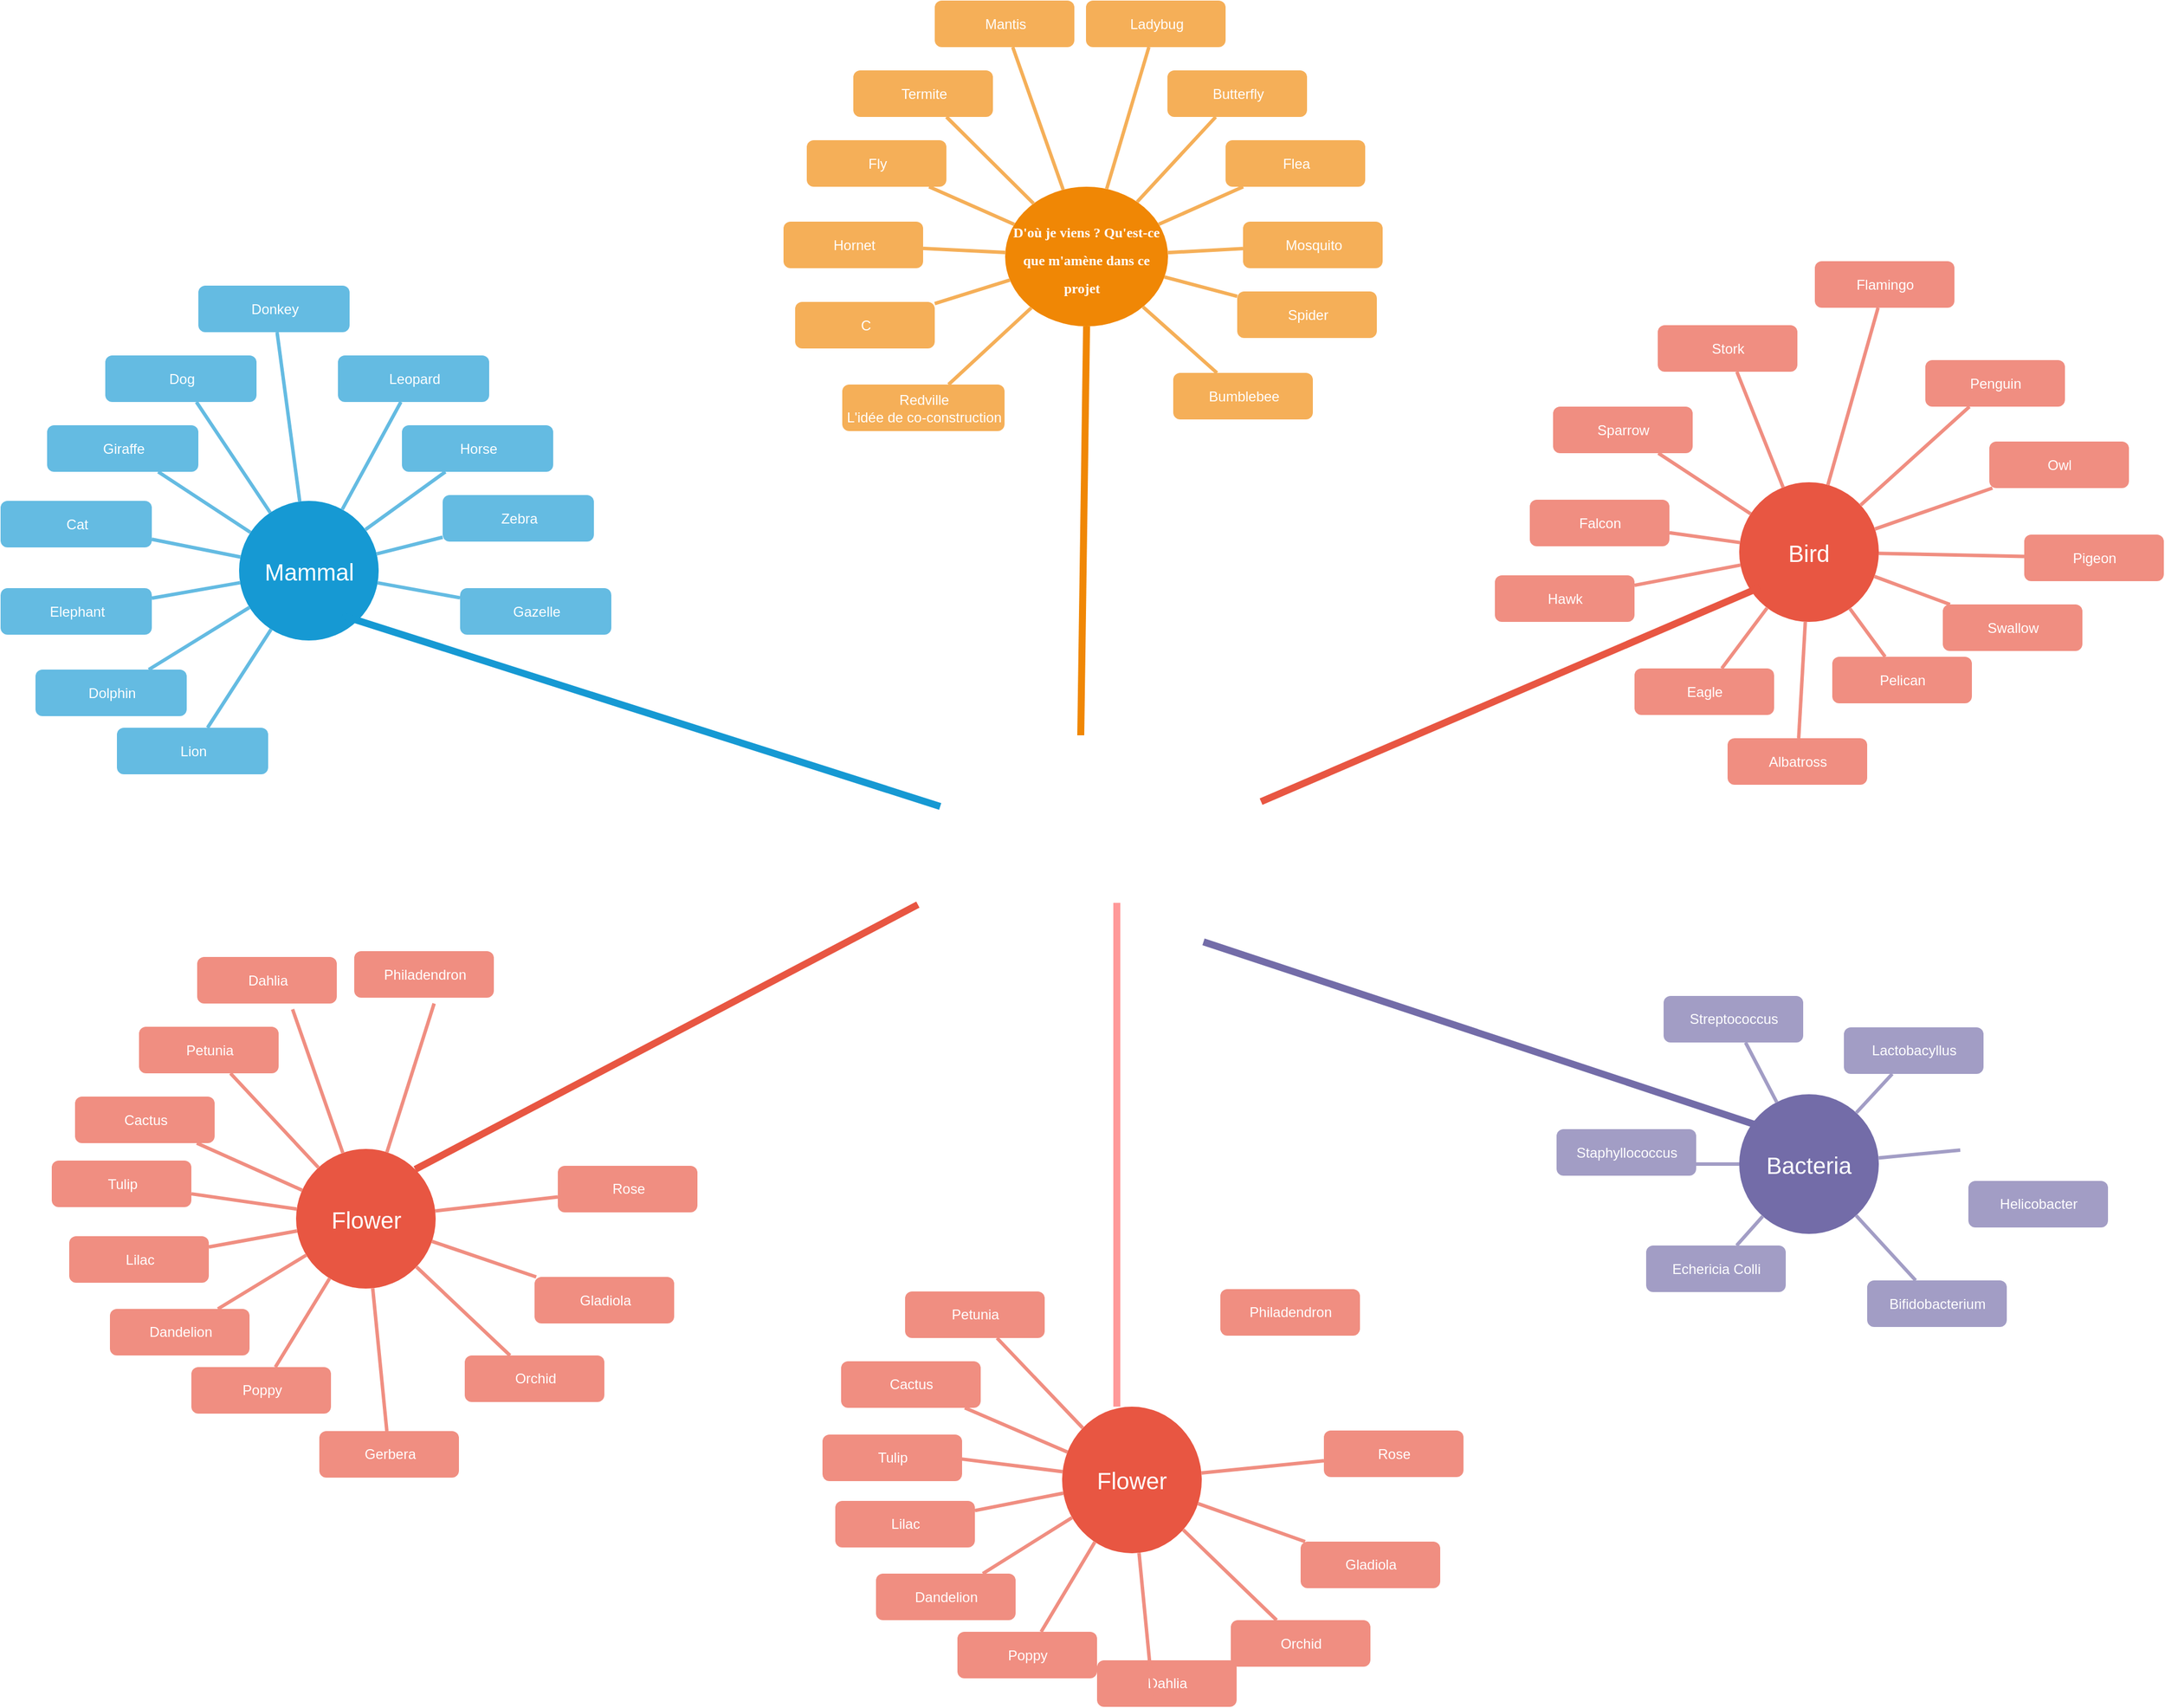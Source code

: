 <mxfile version="18.0.3" type="github">
  <diagram id="6a731a19-8d31-9384-78a2-239565b7b9f0" name="Page-1">
    <mxGraphModel dx="2893" dy="1500" grid="1" gridSize="10" guides="1" tooltips="1" connect="1" arrows="1" fold="1" page="1" pageScale="1" pageWidth="1169" pageHeight="827" background="none" math="0" shadow="0">
      <root>
        <mxCell id="0" />
        <mxCell id="1" parent="0" />
        <mxCell id="1350" value="Mammal" style="ellipse;whiteSpace=wrap;html=1;shadow=0;fontFamily=Helvetica;fontSize=20;fontColor=#FFFFFF;align=center;strokeWidth=3;fillColor=#1699D3;strokeColor=none;" parent="1" vertex="1">
          <mxGeometry x="411.5" y="511.5" width="120" height="120" as="geometry" />
        </mxCell>
        <mxCell id="1351" value="&lt;font style=&quot;vertical-align: inherit;&quot;&gt;&lt;font style=&quot;vertical-align: inherit;&quot;&gt;&lt;b&gt;&lt;font style=&quot;font-size: 12px;&quot;&gt;&lt;font style=&quot;vertical-align: inherit;&quot;&gt;&lt;font style=&quot;vertical-align: inherit;&quot;&gt;&lt;font style=&quot;vertical-align: inherit;&quot;&gt;&lt;font style=&quot;vertical-align: inherit;&quot;&gt;D&#39;où je viens ? &lt;/font&gt;&lt;font style=&quot;vertical-align: inherit;&quot;&gt;Qu&#39;est-ce que m&#39;amène dans ce projet&amp;nbsp;&lt;/font&gt;&lt;/font&gt;&lt;/font&gt;&lt;/font&gt;&lt;/font&gt;&lt;span style=&quot;font-size: 19px;&quot;&gt;&amp;nbsp;&lt;/span&gt;&lt;/b&gt;&lt;/font&gt;&lt;/font&gt;" style="ellipse;whiteSpace=wrap;html=1;shadow=0;fontFamily=Times New Roman;fontSize=20;fontColor=#FFFFFF;align=center;strokeWidth=3;fillColor=#F08705;strokeColor=none;gradientColor=none;" parent="1" vertex="1">
          <mxGeometry x="1070" y="241.5" width="140" height="120" as="geometry" />
        </mxCell>
        <mxCell id="1352" value="Bird" style="ellipse;whiteSpace=wrap;html=1;shadow=0;fontFamily=Helvetica;fontSize=20;fontColor=#FFFFFF;align=center;strokeWidth=3;fillColor=#E85642;strokeColor=none;" parent="1" vertex="1">
          <mxGeometry x="1701" y="495.5" width="120" height="120" as="geometry" />
        </mxCell>
        <mxCell id="1354" value="Bacteria" style="ellipse;whiteSpace=wrap;html=1;shadow=0;fontFamily=Helvetica;fontSize=20;fontColor=#FFFFFF;align=center;strokeWidth=3;fillColor=#736ca8;strokeColor=none;" parent="1" vertex="1">
          <mxGeometry x="1701" y="1021.5" width="120" height="120" as="geometry" />
        </mxCell>
        <mxCell id="1356" value="Flower" style="ellipse;whiteSpace=wrap;html=1;shadow=0;fontFamily=Helvetica;fontSize=20;fontColor=#FFFFFF;align=center;strokeWidth=3;fillColor=#E85642;strokeColor=none;" parent="1" vertex="1">
          <mxGeometry x="460.5" y="1068.5" width="120" height="120" as="geometry" />
        </mxCell>
        <mxCell id="1357" value="&lt;font style=&quot;vertical-align: inherit;&quot;&gt;&lt;font style=&quot;vertical-align: inherit;&quot;&gt;&lt;font style=&quot;vertical-align: inherit;&quot;&gt;&lt;font style=&quot;vertical-align: inherit;&quot;&gt;Redville&lt;br&gt;L&#39;idée de co-construction&lt;br&gt;&lt;/font&gt;&lt;/font&gt;&lt;/font&gt;&lt;/font&gt;" style="rounded=1;fillColor=#f5af58;strokeColor=none;strokeWidth=3;shadow=0;html=1;fontColor=#FFFFFF;" parent="1" vertex="1">
          <mxGeometry x="930" y="411.5" width="139.5" height="40" as="geometry" />
        </mxCell>
        <mxCell id="1358" value="Dolphin" style="rounded=1;fillColor=#64BBE2;strokeColor=none;strokeWidth=3;shadow=0;html=1;fontColor=#FFFFFF;" parent="1" vertex="1">
          <mxGeometry x="236.5" y="656.5" width="130" height="40" as="geometry" />
        </mxCell>
        <mxCell id="1359" style="endArrow=none;strokeWidth=6;strokeColor=#1699D3;html=1;exitX=0.021;exitY=0.38;exitDx=0;exitDy=0;exitPerimeter=0;" parent="1" edge="1">
          <mxGeometry relative="1" as="geometry">
            <mxPoint x="1014.17" y="774.1" as="sourcePoint" />
            <mxPoint x="500" y="610" as="targetPoint" />
          </mxGeometry>
        </mxCell>
        <mxCell id="1360" style="endArrow=none;strokeWidth=6;strokeColor=#f08705;html=1;entryX=0.5;entryY=1;entryDx=0;entryDy=0;" parent="1" target="1351" edge="1">
          <mxGeometry relative="1" as="geometry">
            <mxPoint x="1135" y="713" as="sourcePoint" />
            <mxPoint x="1134.5" y="404.5" as="targetPoint" />
          </mxGeometry>
        </mxCell>
        <mxCell id="1361" style="endArrow=none;strokeWidth=6;strokeColor=#E85642;html=1;entryX=0;entryY=1;entryDx=0;entryDy=0;" parent="1" edge="1">
          <mxGeometry relative="1" as="geometry">
            <mxPoint x="1290" y="770" as="sourcePoint" />
            <mxPoint x="1718.574" y="585.926" as="targetPoint" />
          </mxGeometry>
        </mxCell>
        <mxCell id="1364" style="endArrow=none;strokeWidth=6;strokeColor=#736ca8;html=1;" parent="1" edge="1">
          <mxGeometry relative="1" as="geometry">
            <mxPoint x="1240.504" y="890.495" as="sourcePoint" />
            <mxPoint x="1716" y="1048" as="targetPoint" />
          </mxGeometry>
        </mxCell>
        <mxCell id="1366" value="" style="edgeStyle=none;endArrow=none;strokeWidth=6;strokeColor=#E85642;html=1;entryX=1;entryY=0;entryDx=0;entryDy=0;" parent="1" target="1356" edge="1">
          <mxGeometry x="283" y="197.5" width="100" height="100" as="geometry">
            <mxPoint x="995.0" y="858.527" as="sourcePoint" />
            <mxPoint x="635" y="1045" as="targetPoint" />
            <Array as="points" />
          </mxGeometry>
        </mxCell>
        <mxCell id="1367" value="Lion" style="rounded=1;fillColor=#64BBE2;strokeColor=none;strokeWidth=3;shadow=0;html=1;fontColor=#FFFFFF;" parent="1" vertex="1">
          <mxGeometry x="306.5" y="706.5" width="130" height="40" as="geometry" />
        </mxCell>
        <mxCell id="1368" value="Elephant" style="rounded=1;fillColor=#64BBE2;strokeColor=none;strokeWidth=3;shadow=0;html=1;fontColor=#FFFFFF;" parent="1" vertex="1">
          <mxGeometry x="206.5" y="586.5" width="130" height="40" as="geometry" />
        </mxCell>
        <mxCell id="1369" value="Cat" style="rounded=1;fillColor=#64BBE2;strokeColor=none;strokeWidth=3;shadow=0;html=1;fontColor=#FFFFFF;" parent="1" vertex="1">
          <mxGeometry x="206.5" y="511.5" width="130" height="40" as="geometry" />
        </mxCell>
        <mxCell id="1370" value="Giraffe" style="rounded=1;fillColor=#64BBE2;strokeColor=none;strokeWidth=3;shadow=0;html=1;fontColor=#FFFFFF;" parent="1" vertex="1">
          <mxGeometry x="246.5" y="446.5" width="130" height="40" as="geometry" />
        </mxCell>
        <mxCell id="1371" value="Dog" style="rounded=1;fillColor=#64BBE2;strokeColor=none;strokeWidth=3;shadow=0;html=1;fontColor=#FFFFFF;" parent="1" vertex="1">
          <mxGeometry x="296.5" y="386.5" width="130" height="40" as="geometry" />
        </mxCell>
        <mxCell id="1372" value="Donkey" style="rounded=1;fillColor=#64BBE2;strokeColor=none;strokeWidth=3;shadow=0;html=1;fontColor=#FFFFFF;" parent="1" vertex="1">
          <mxGeometry x="376.5" y="326.5" width="130" height="40" as="geometry" />
        </mxCell>
        <mxCell id="1373" value="Leopard" style="rounded=1;fillColor=#64BBE2;strokeColor=none;strokeWidth=3;shadow=0;html=1;fontColor=#FFFFFF;" parent="1" vertex="1">
          <mxGeometry x="496.5" y="386.5" width="130" height="40" as="geometry" />
        </mxCell>
        <mxCell id="1374" value="Horse" style="rounded=1;fillColor=#64BBE2;strokeColor=none;strokeWidth=3;shadow=0;html=1;fontColor=#FFFFFF;" parent="1" vertex="1">
          <mxGeometry x="551.5" y="446.5" width="130" height="40" as="geometry" />
        </mxCell>
        <mxCell id="1375" value="Zebra" style="rounded=1;fillColor=#64BBE2;strokeColor=none;strokeWidth=3;shadow=0;html=1;fontColor=#FFFFFF;" parent="1" vertex="1">
          <mxGeometry x="586.5" y="506.5" width="130" height="40" as="geometry" />
        </mxCell>
        <mxCell id="1376" value="Gazelle" style="rounded=1;fillColor=#64BBE2;strokeColor=none;strokeWidth=3;shadow=0;html=1;fontColor=#FFFFFF;" parent="1" vertex="1">
          <mxGeometry x="601.5" y="586.5" width="130" height="40" as="geometry" />
        </mxCell>
        <mxCell id="1377" value="" style="edgeStyle=none;endArrow=none;strokeWidth=3;strokeColor=#64BBE2;html=1;" parent="1" source="1350" target="1376" edge="1">
          <mxGeometry x="-333.5" y="296.5" width="100" height="100" as="geometry">
            <mxPoint x="-333.5" y="396.5" as="sourcePoint" />
            <mxPoint x="-233.5" y="296.5" as="targetPoint" />
          </mxGeometry>
        </mxCell>
        <mxCell id="1378" value="" style="edgeStyle=none;endArrow=none;strokeWidth=3;strokeColor=#64BBE2;html=1;" parent="1" source="1350" target="1367" edge="1">
          <mxGeometry x="-333.5" y="296.5" width="100" height="100" as="geometry">
            <mxPoint x="-333.5" y="396.5" as="sourcePoint" />
            <mxPoint x="-233.5" y="296.5" as="targetPoint" />
          </mxGeometry>
        </mxCell>
        <mxCell id="1379" value="" style="edgeStyle=none;endArrow=none;strokeWidth=3;strokeColor=#64BBE2;html=1;" parent="1" source="1350" target="1358" edge="1">
          <mxGeometry x="-333.5" y="296.5" width="100" height="100" as="geometry">
            <mxPoint x="-333.5" y="396.5" as="sourcePoint" />
            <mxPoint x="-233.5" y="296.5" as="targetPoint" />
          </mxGeometry>
        </mxCell>
        <mxCell id="1380" value="" style="edgeStyle=none;endArrow=none;strokeWidth=3;strokeColor=#64BBE2;html=1;" parent="1" source="1350" target="1368" edge="1">
          <mxGeometry x="-333.5" y="296.5" width="100" height="100" as="geometry">
            <mxPoint x="-333.5" y="396.5" as="sourcePoint" />
            <mxPoint x="-233.5" y="296.5" as="targetPoint" />
          </mxGeometry>
        </mxCell>
        <mxCell id="1381" value="" style="edgeStyle=none;endArrow=none;strokeWidth=3;strokeColor=#64BBE2;html=1;" parent="1" source="1350" target="1369" edge="1">
          <mxGeometry x="-333.5" y="296.5" width="100" height="100" as="geometry">
            <mxPoint x="-333.5" y="396.5" as="sourcePoint" />
            <mxPoint x="-233.5" y="296.5" as="targetPoint" />
          </mxGeometry>
        </mxCell>
        <mxCell id="1382" value="" style="edgeStyle=none;endArrow=none;strokeWidth=3;strokeColor=#64BBE2;html=1;" parent="1" source="1350" target="1370" edge="1">
          <mxGeometry x="-333.5" y="296.5" width="100" height="100" as="geometry">
            <mxPoint x="-333.5" y="396.5" as="sourcePoint" />
            <mxPoint x="-233.5" y="296.5" as="targetPoint" />
          </mxGeometry>
        </mxCell>
        <mxCell id="1383" value="" style="edgeStyle=none;endArrow=none;strokeWidth=3;strokeColor=#64BBE2;html=1;" parent="1" source="1350" target="1371" edge="1">
          <mxGeometry x="-333.5" y="296.5" width="100" height="100" as="geometry">
            <mxPoint x="-333.5" y="396.5" as="sourcePoint" />
            <mxPoint x="-233.5" y="296.5" as="targetPoint" />
          </mxGeometry>
        </mxCell>
        <mxCell id="1384" value="" style="edgeStyle=none;endArrow=none;strokeWidth=3;strokeColor=#64BBE2;html=1;" parent="1" source="1350" target="1372" edge="1">
          <mxGeometry x="-333.5" y="296.5" width="100" height="100" as="geometry">
            <mxPoint x="-333.5" y="396.5" as="sourcePoint" />
            <mxPoint x="-233.5" y="296.5" as="targetPoint" />
          </mxGeometry>
        </mxCell>
        <mxCell id="1385" value="" style="edgeStyle=none;endArrow=none;strokeWidth=3;strokeColor=#64BBE2;html=1;" parent="1" source="1350" target="1373" edge="1">
          <mxGeometry x="-333.5" y="296.5" width="100" height="100" as="geometry">
            <mxPoint x="-333.5" y="396.5" as="sourcePoint" />
            <mxPoint x="-233.5" y="296.5" as="targetPoint" />
          </mxGeometry>
        </mxCell>
        <mxCell id="1386" value="" style="edgeStyle=none;endArrow=none;strokeWidth=3;strokeColor=#64BBE2;html=1;" parent="1" source="1350" target="1374" edge="1">
          <mxGeometry x="-333.5" y="296.5" width="100" height="100" as="geometry">
            <mxPoint x="-333.5" y="396.5" as="sourcePoint" />
            <mxPoint x="-233.5" y="296.5" as="targetPoint" />
          </mxGeometry>
        </mxCell>
        <mxCell id="1387" value="" style="edgeStyle=none;endArrow=none;strokeWidth=3;strokeColor=#64BBE2;html=1;" parent="1" source="1350" target="1375" edge="1">
          <mxGeometry x="-333.5" y="296.5" width="100" height="100" as="geometry">
            <mxPoint x="-333.5" y="396.5" as="sourcePoint" />
            <mxPoint x="-233.5" y="296.5" as="targetPoint" />
          </mxGeometry>
        </mxCell>
        <mxCell id="1388" value="&lt;font style=&quot;vertical-align: inherit;&quot;&gt;&lt;font style=&quot;vertical-align: inherit;&quot;&gt;C&lt;/font&gt;&lt;/font&gt;" style="rounded=1;fillColor=#f5af58;strokeColor=none;strokeWidth=3;shadow=0;html=1;fontColor=#FFFFFF;" parent="1" vertex="1">
          <mxGeometry x="889.5" y="340.5" width="120" height="40" as="geometry" />
        </mxCell>
        <mxCell id="1389" value="Hornet" style="rounded=1;fillColor=#f5af58;strokeColor=none;strokeWidth=3;shadow=0;html=1;fontColor=#FFFFFF;" parent="1" vertex="1">
          <mxGeometry x="879.5" y="271.5" width="120" height="40" as="geometry" />
        </mxCell>
        <mxCell id="1390" value="Fly" style="rounded=1;fillColor=#f5af58;strokeColor=none;strokeWidth=3;shadow=0;html=1;fontColor=#FFFFFF;" parent="1" vertex="1">
          <mxGeometry x="899.5" y="201.5" width="120" height="40" as="geometry" />
        </mxCell>
        <mxCell id="1391" value="Termite" style="rounded=1;fillColor=#f5af58;strokeColor=none;strokeWidth=3;shadow=0;html=1;fontColor=#FFFFFF;" parent="1" vertex="1">
          <mxGeometry x="939.5" y="141.5" width="120" height="40" as="geometry" />
        </mxCell>
        <mxCell id="1392" value="Mantis" style="rounded=1;fillColor=#f5af58;strokeColor=none;strokeWidth=3;shadow=0;html=1;fontColor=#FFFFFF;" parent="1" vertex="1">
          <mxGeometry x="1009.5" y="81.5" width="120" height="40" as="geometry" />
        </mxCell>
        <mxCell id="1393" value="Ladybug" style="rounded=1;fillColor=#f5af58;strokeColor=none;strokeWidth=3;shadow=0;html=1;fontColor=#FFFFFF;" parent="1" vertex="1">
          <mxGeometry x="1139.5" y="81.5" width="120" height="40" as="geometry" />
        </mxCell>
        <mxCell id="1394" value="Butterfly" style="rounded=1;fillColor=#f5af58;strokeColor=none;strokeWidth=3;shadow=0;html=1;fontColor=#FFFFFF;" parent="1" vertex="1">
          <mxGeometry x="1209.5" y="141.5" width="120" height="40" as="geometry" />
        </mxCell>
        <mxCell id="1395" value="Flea" style="rounded=1;fillColor=#f5af58;strokeColor=none;strokeWidth=3;shadow=0;html=1;fontColor=#FFFFFF;" parent="1" vertex="1">
          <mxGeometry x="1259.5" y="201.5" width="120" height="40" as="geometry" />
        </mxCell>
        <mxCell id="1396" value="Mosquito" style="rounded=1;fillColor=#f5af58;strokeColor=none;strokeWidth=3;shadow=0;html=1;fontColor=#FFFFFF;" parent="1" vertex="1">
          <mxGeometry x="1274.5" y="271.5" width="120" height="40" as="geometry" />
        </mxCell>
        <mxCell id="1397" value="Spider" style="rounded=1;fillColor=#f5af58;strokeColor=none;strokeWidth=3;shadow=0;html=1;fontColor=#FFFFFF;" parent="1" vertex="1">
          <mxGeometry x="1269.5" y="331.5" width="120" height="40" as="geometry" />
        </mxCell>
        <mxCell id="1398" value="Bumblebee" style="rounded=1;fillColor=#f5af58;strokeColor=none;strokeWidth=3;shadow=0;html=1;fontColor=#FFFFFF;" parent="1" vertex="1">
          <mxGeometry x="1214.5" y="401.5" width="120" height="40" as="geometry" />
        </mxCell>
        <mxCell id="1399" value="" style="edgeStyle=none;endArrow=none;strokeWidth=3;strokeColor=#F5AF58;html=1;" parent="1" source="1351" target="1357" edge="1">
          <mxGeometry x="-20.5" y="21.5" width="100" height="100" as="geometry">
            <mxPoint x="-20.5" y="121.5" as="sourcePoint" />
            <mxPoint x="79.5" y="21.5" as="targetPoint" />
          </mxGeometry>
        </mxCell>
        <mxCell id="1400" value="" style="edgeStyle=none;endArrow=none;strokeWidth=3;strokeColor=#F5AF58;html=1;" parent="1" source="1351" target="1388" edge="1">
          <mxGeometry x="-20.5" y="21.5" width="100" height="100" as="geometry">
            <mxPoint x="-20.5" y="121.5" as="sourcePoint" />
            <mxPoint x="79.5" y="21.5" as="targetPoint" />
          </mxGeometry>
        </mxCell>
        <mxCell id="1401" value="" style="edgeStyle=none;endArrow=none;strokeWidth=3;strokeColor=#F5AF58;html=1;" parent="1" source="1351" target="1389" edge="1">
          <mxGeometry x="-20.5" y="21.5" width="100" height="100" as="geometry">
            <mxPoint x="-20.5" y="121.5" as="sourcePoint" />
            <mxPoint x="79.5" y="21.5" as="targetPoint" />
          </mxGeometry>
        </mxCell>
        <mxCell id="1402" value="" style="edgeStyle=none;endArrow=none;strokeWidth=3;strokeColor=#F5AF58;html=1;" parent="1" source="1351" target="1390" edge="1">
          <mxGeometry x="-20.5" y="21.5" width="100" height="100" as="geometry">
            <mxPoint x="-20.5" y="121.5" as="sourcePoint" />
            <mxPoint x="79.5" y="21.5" as="targetPoint" />
          </mxGeometry>
        </mxCell>
        <mxCell id="1403" value="" style="edgeStyle=none;endArrow=none;strokeWidth=3;strokeColor=#F5AF58;html=1;" parent="1" source="1351" target="1391" edge="1">
          <mxGeometry x="-20.5" y="21.5" width="100" height="100" as="geometry">
            <mxPoint x="-20.5" y="121.5" as="sourcePoint" />
            <mxPoint x="79.5" y="21.5" as="targetPoint" />
          </mxGeometry>
        </mxCell>
        <mxCell id="1404" value="" style="edgeStyle=none;endArrow=none;strokeWidth=3;strokeColor=#F5AF58;html=1;" parent="1" source="1351" target="1392" edge="1">
          <mxGeometry x="-20.5" y="21.5" width="100" height="100" as="geometry">
            <mxPoint x="-20.5" y="121.5" as="sourcePoint" />
            <mxPoint x="79.5" y="21.5" as="targetPoint" />
          </mxGeometry>
        </mxCell>
        <mxCell id="1405" value="" style="edgeStyle=none;endArrow=none;strokeWidth=3;strokeColor=#F5AF58;html=1;" parent="1" source="1351" target="1393" edge="1">
          <mxGeometry x="-20.5" y="21.5" width="100" height="100" as="geometry">
            <mxPoint x="-20.5" y="121.5" as="sourcePoint" />
            <mxPoint x="79.5" y="21.5" as="targetPoint" />
          </mxGeometry>
        </mxCell>
        <mxCell id="1406" value="" style="edgeStyle=none;endArrow=none;strokeWidth=3;strokeColor=#F5AF58;html=1;" parent="1" source="1351" target="1394" edge="1">
          <mxGeometry x="-20.5" y="21.5" width="100" height="100" as="geometry">
            <mxPoint x="-20.5" y="121.5" as="sourcePoint" />
            <mxPoint x="79.5" y="21.5" as="targetPoint" />
          </mxGeometry>
        </mxCell>
        <mxCell id="1407" value="" style="edgeStyle=none;endArrow=none;strokeWidth=3;strokeColor=#F5AF58;html=1;" parent="1" source="1351" target="1395" edge="1">
          <mxGeometry x="-20.5" y="21.5" width="100" height="100" as="geometry">
            <mxPoint x="-20.5" y="121.5" as="sourcePoint" />
            <mxPoint x="79.5" y="21.5" as="targetPoint" />
          </mxGeometry>
        </mxCell>
        <mxCell id="1408" value="" style="edgeStyle=none;endArrow=none;strokeWidth=3;strokeColor=#F5AF58;html=1;" parent="1" source="1351" target="1396" edge="1">
          <mxGeometry x="-20.5" y="21.5" width="100" height="100" as="geometry">
            <mxPoint x="-20.5" y="121.5" as="sourcePoint" />
            <mxPoint x="79.5" y="21.5" as="targetPoint" />
          </mxGeometry>
        </mxCell>
        <mxCell id="1409" value="" style="edgeStyle=none;endArrow=none;strokeWidth=3;strokeColor=#F5AF58;html=1;" parent="1" source="1351" target="1397" edge="1">
          <mxGeometry x="-20.5" y="21.5" width="100" height="100" as="geometry">
            <mxPoint x="-20.5" y="121.5" as="sourcePoint" />
            <mxPoint x="79.5" y="21.5" as="targetPoint" />
          </mxGeometry>
        </mxCell>
        <mxCell id="1410" value="" style="edgeStyle=none;endArrow=none;strokeWidth=3;strokeColor=#F5AF58;html=1;" parent="1" source="1351" target="1398" edge="1">
          <mxGeometry x="-20.5" y="21.5" width="100" height="100" as="geometry">
            <mxPoint x="-20.5" y="121.5" as="sourcePoint" />
            <mxPoint x="79.5" y="21.5" as="targetPoint" />
          </mxGeometry>
        </mxCell>
        <mxCell id="1411" value="Eagle" style="rounded=1;fillColor=#f08e81;strokeColor=none;strokeWidth=3;shadow=0;html=1;fontColor=#FFFFFF;" parent="1" vertex="1">
          <mxGeometry x="1611" y="655.5" width="120" height="40" as="geometry" />
        </mxCell>
        <mxCell id="1412" value="Pigeon" style="rounded=1;fillColor=#f08e81;strokeColor=none;strokeWidth=3;shadow=0;html=1;fontColor=#FFFFFF;" parent="1" vertex="1">
          <mxGeometry x="1946" y="540.5" width="120" height="40" as="geometry" />
        </mxCell>
        <mxCell id="1413" value="Hawk" style="rounded=1;fillColor=#f08e81;strokeColor=none;strokeWidth=3;shadow=0;html=1;fontColor=#FFFFFF;" parent="1" vertex="1">
          <mxGeometry x="1491" y="575.5" width="120" height="40" as="geometry" />
        </mxCell>
        <mxCell id="1414" value="Falcon" style="rounded=1;fillColor=#f08e81;strokeColor=none;strokeWidth=3;shadow=0;html=1;fontColor=#FFFFFF;" parent="1" vertex="1">
          <mxGeometry x="1521" y="510.5" width="120" height="40" as="geometry" />
        </mxCell>
        <mxCell id="1415" value="Sparrow" style="rounded=1;fillColor=#f08e81;strokeColor=none;strokeWidth=3;shadow=0;html=1;fontColor=#FFFFFF;" parent="1" vertex="1">
          <mxGeometry x="1541" y="430.5" width="120" height="40" as="geometry" />
        </mxCell>
        <mxCell id="1416" value="Stork" style="rounded=1;fillColor=#f08e81;strokeColor=none;strokeWidth=3;shadow=0;html=1;fontColor=#FFFFFF;" parent="1" vertex="1">
          <mxGeometry x="1631" y="360.5" width="120" height="40" as="geometry" />
        </mxCell>
        <mxCell id="1417" value="Flamingo" style="rounded=1;fillColor=#f08e81;strokeColor=none;strokeWidth=3;shadow=0;html=1;fontColor=#FFFFFF;" parent="1" vertex="1">
          <mxGeometry x="1766" y="305.5" width="120" height="40" as="geometry" />
        </mxCell>
        <mxCell id="1418" value="Penguin" style="rounded=1;fillColor=#f08e81;strokeColor=none;strokeWidth=3;shadow=0;html=1;fontColor=#FFFFFF;" parent="1" vertex="1">
          <mxGeometry x="1861" y="390.5" width="120" height="40" as="geometry" />
        </mxCell>
        <mxCell id="1419" value="Owl" style="rounded=1;fillColor=#f08e81;strokeColor=none;strokeWidth=3;shadow=0;html=1;fontColor=#FFFFFF;" parent="1" vertex="1">
          <mxGeometry x="1916" y="460.5" width="120" height="40" as="geometry" />
        </mxCell>
        <mxCell id="1420" value="Albatross" style="rounded=1;fillColor=#f08e81;strokeColor=none;strokeWidth=3;shadow=0;html=1;fontColor=#FFFFFF;" parent="1" vertex="1">
          <mxGeometry x="1691" y="715.5" width="120" height="40" as="geometry" />
        </mxCell>
        <mxCell id="1421" value="Pelican" style="rounded=1;fillColor=#f08e81;strokeColor=none;strokeWidth=3;shadow=0;html=1;fontColor=#FFFFFF;" parent="1" vertex="1">
          <mxGeometry x="1781" y="645.5" width="120" height="40" as="geometry" />
        </mxCell>
        <mxCell id="1422" value="Swallow" style="rounded=1;fillColor=#f08e81;strokeColor=none;strokeWidth=3;shadow=0;html=1;fontColor=#FFFFFF;" parent="1" vertex="1">
          <mxGeometry x="1876" y="600.5" width="120" height="40" as="geometry" />
        </mxCell>
        <mxCell id="1423" value="" style="edgeStyle=none;endArrow=none;strokeWidth=3;strokeColor=#F08E81;html=1;" parent="1" source="1352" target="1411" edge="1">
          <mxGeometry x="31" y="245.5" width="100" height="100" as="geometry">
            <mxPoint x="31" y="345.5" as="sourcePoint" />
            <mxPoint x="131" y="245.5" as="targetPoint" />
          </mxGeometry>
        </mxCell>
        <mxCell id="1424" value="" style="edgeStyle=none;endArrow=none;strokeWidth=3;strokeColor=#F08E81;html=1;" parent="1" source="1352" target="1413" edge="1">
          <mxGeometry x="31" y="245.5" width="100" height="100" as="geometry">
            <mxPoint x="31" y="345.5" as="sourcePoint" />
            <mxPoint x="131" y="245.5" as="targetPoint" />
          </mxGeometry>
        </mxCell>
        <mxCell id="1425" value="" style="edgeStyle=none;endArrow=none;strokeWidth=3;strokeColor=#F08E81;html=1;" parent="1" source="1352" target="1414" edge="1">
          <mxGeometry x="31" y="245.5" width="100" height="100" as="geometry">
            <mxPoint x="31" y="345.5" as="sourcePoint" />
            <mxPoint x="131" y="245.5" as="targetPoint" />
          </mxGeometry>
        </mxCell>
        <mxCell id="1426" value="" style="edgeStyle=none;endArrow=none;strokeWidth=3;strokeColor=#F08E81;html=1;" parent="1" source="1352" target="1415" edge="1">
          <mxGeometry x="31" y="245.5" width="100" height="100" as="geometry">
            <mxPoint x="31" y="345.5" as="sourcePoint" />
            <mxPoint x="131" y="245.5" as="targetPoint" />
          </mxGeometry>
        </mxCell>
        <mxCell id="1427" value="" style="edgeStyle=none;endArrow=none;strokeWidth=3;strokeColor=#F08E81;html=1;" parent="1" source="1352" target="1416" edge="1">
          <mxGeometry x="31" y="245.5" width="100" height="100" as="geometry">
            <mxPoint x="31" y="345.5" as="sourcePoint" />
            <mxPoint x="131" y="245.5" as="targetPoint" />
          </mxGeometry>
        </mxCell>
        <mxCell id="1428" value="" style="edgeStyle=none;endArrow=none;strokeWidth=3;strokeColor=#F08E81;html=1;" parent="1" source="1352" target="1417" edge="1">
          <mxGeometry x="31" y="245.5" width="100" height="100" as="geometry">
            <mxPoint x="31" y="345.5" as="sourcePoint" />
            <mxPoint x="131" y="245.5" as="targetPoint" />
          </mxGeometry>
        </mxCell>
        <mxCell id="1429" value="" style="edgeStyle=none;endArrow=none;strokeWidth=3;strokeColor=#F08E81;html=1;" parent="1" source="1352" target="1418" edge="1">
          <mxGeometry x="31" y="245.5" width="100" height="100" as="geometry">
            <mxPoint x="31" y="345.5" as="sourcePoint" />
            <mxPoint x="131" y="245.5" as="targetPoint" />
          </mxGeometry>
        </mxCell>
        <mxCell id="1430" value="" style="edgeStyle=none;endArrow=none;strokeWidth=3;strokeColor=#F08E81;html=1;" parent="1" source="1352" target="1419" edge="1">
          <mxGeometry x="31" y="245.5" width="100" height="100" as="geometry">
            <mxPoint x="31" y="345.5" as="sourcePoint" />
            <mxPoint x="131" y="245.5" as="targetPoint" />
          </mxGeometry>
        </mxCell>
        <mxCell id="1431" value="" style="edgeStyle=none;endArrow=none;strokeWidth=3;strokeColor=#F08E81;html=1;" parent="1" source="1352" target="1412" edge="1">
          <mxGeometry x="31" y="245.5" width="100" height="100" as="geometry">
            <mxPoint x="31" y="345.5" as="sourcePoint" />
            <mxPoint x="131" y="245.5" as="targetPoint" />
          </mxGeometry>
        </mxCell>
        <mxCell id="1432" value="" style="edgeStyle=none;endArrow=none;strokeWidth=3;strokeColor=#F08E81;html=1;" parent="1" source="1352" target="1422" edge="1">
          <mxGeometry x="31" y="245.5" width="100" height="100" as="geometry">
            <mxPoint x="31" y="345.5" as="sourcePoint" />
            <mxPoint x="131" y="245.5" as="targetPoint" />
          </mxGeometry>
        </mxCell>
        <mxCell id="1433" value="" style="edgeStyle=none;endArrow=none;strokeWidth=3;strokeColor=#F08E81;html=1;" parent="1" source="1352" target="1421" edge="1">
          <mxGeometry x="31" y="245.5" width="100" height="100" as="geometry">
            <mxPoint x="31" y="345.5" as="sourcePoint" />
            <mxPoint x="131" y="245.5" as="targetPoint" />
          </mxGeometry>
        </mxCell>
        <mxCell id="1434" value="" style="edgeStyle=none;endArrow=none;strokeWidth=3;strokeColor=#F08E81;html=1;" parent="1" source="1352" target="1420" edge="1">
          <mxGeometry x="31" y="245.5" width="100" height="100" as="geometry">
            <mxPoint x="31" y="345.5" as="sourcePoint" />
            <mxPoint x="131" y="245.5" as="targetPoint" />
          </mxGeometry>
        </mxCell>
        <mxCell id="1457" value="Streptococcus" style="rounded=1;fillColor=#a29dc5;strokeColor=none;strokeWidth=3;shadow=0;html=1;fontColor=#FFFFFF;" parent="1" vertex="1">
          <mxGeometry x="1636" y="937" width="120" height="40" as="geometry" />
        </mxCell>
        <mxCell id="1458" value="Echericia Colli" style="rounded=1;fillColor=#a29dc5;strokeColor=none;strokeWidth=3;shadow=0;html=1;fontColor=#FFFFFF;" parent="1" vertex="1">
          <mxGeometry x="1621" y="1151.5" width="120" height="40" as="geometry" />
        </mxCell>
        <mxCell id="1459" value="Lactobacyllus" style="rounded=1;fillColor=#a29dc5;strokeColor=none;strokeWidth=3;shadow=0;html=1;fontColor=#FFFFFF;" parent="1" vertex="1">
          <mxGeometry x="1791" y="964" width="120" height="40" as="geometry" />
        </mxCell>
        <mxCell id="1460" value="Helicobacter" style="rounded=1;fillColor=#a29dc5;strokeColor=none;strokeWidth=3;shadow=0;html=1;fontColor=#FFFFFF;" parent="1" vertex="1">
          <mxGeometry x="1898" y="1096" width="120" height="40" as="geometry" />
        </mxCell>
        <mxCell id="1461" value="Bifidobacterium" style="rounded=1;fillColor=#a29dc5;strokeColor=none;strokeWidth=3;shadow=0;html=1;fontColor=#FFFFFF;" parent="1" vertex="1">
          <mxGeometry x="1811" y="1181.5" width="120" height="40" as="geometry" />
        </mxCell>
        <mxCell id="1462" value="Staphyllococcus" style="rounded=1;fillColor=#a29dc5;strokeColor=none;strokeWidth=3;shadow=0;html=1;fontColor=#FFFFFF;" parent="1" vertex="1">
          <mxGeometry x="1544" y="1051.5" width="120" height="40" as="geometry" />
        </mxCell>
        <mxCell id="1463" value="" style="edgeStyle=none;endArrow=none;strokeWidth=3;strokeColor=#A29DC5;html=1;" parent="1" source="1354" edge="1">
          <mxGeometry x="241" y="-253.5" width="100" height="100" as="geometry">
            <mxPoint x="241" y="-153.5" as="sourcePoint" />
            <mxPoint x="1891" y="1069.526" as="targetPoint" />
          </mxGeometry>
        </mxCell>
        <mxCell id="1464" value="" style="edgeStyle=none;endArrow=none;strokeWidth=3;strokeColor=#A29DC5;html=1;" parent="1" source="1354" target="1461" edge="1">
          <mxGeometry x="241" y="-253.5" width="100" height="100" as="geometry">
            <mxPoint x="241" y="-153.5" as="sourcePoint" />
            <mxPoint x="341" y="-253.5" as="targetPoint" />
          </mxGeometry>
        </mxCell>
        <mxCell id="1465" value="" style="edgeStyle=none;endArrow=none;strokeWidth=3;strokeColor=#A29DC5;html=1;" parent="1" source="1354" target="1458" edge="1">
          <mxGeometry x="241" y="-253.5" width="100" height="100" as="geometry">
            <mxPoint x="241" y="-153.5" as="sourcePoint" />
            <mxPoint x="341" y="-253.5" as="targetPoint" />
          </mxGeometry>
        </mxCell>
        <mxCell id="1466" value="" style="edgeStyle=none;endArrow=none;strokeWidth=3;strokeColor=#A29DC5;html=1;" parent="1" source="1354" edge="1">
          <mxGeometry x="241" y="-253.5" width="100" height="100" as="geometry">
            <mxPoint x="241" y="-153.5" as="sourcePoint" />
            <mxPoint x="1661" y="1081.5" as="targetPoint" />
          </mxGeometry>
        </mxCell>
        <mxCell id="1467" value="" style="edgeStyle=none;endArrow=none;strokeWidth=3;strokeColor=#A29DC5;html=1;" parent="1" source="1354" target="1457" edge="1">
          <mxGeometry x="241" y="-253.5" width="100" height="100" as="geometry">
            <mxPoint x="241" y="-153.5" as="sourcePoint" />
            <mxPoint x="341" y="-253.5" as="targetPoint" />
          </mxGeometry>
        </mxCell>
        <mxCell id="1490" value="Philadendron" style="rounded=1;fillColor=#f08e81;strokeColor=none;strokeWidth=3;shadow=0;html=1;fontColor=#FFFFFF;" parent="1" vertex="1">
          <mxGeometry x="510.5" y="898.5" width="120" height="40" as="geometry" />
        </mxCell>
        <mxCell id="1491" value="Dahlia" style="rounded=1;fillColor=#f08e81;strokeColor=none;strokeWidth=3;shadow=0;html=1;fontColor=#FFFFFF;" parent="1" vertex="1">
          <mxGeometry x="375.5" y="903.5" width="120" height="40" as="geometry" />
        </mxCell>
        <mxCell id="1492" value="Petunia" style="rounded=1;fillColor=#f08e81;strokeColor=none;strokeWidth=3;shadow=0;html=1;fontColor=#FFFFFF;" parent="1" vertex="1">
          <mxGeometry x="325.5" y="963.5" width="120" height="40" as="geometry" />
        </mxCell>
        <mxCell id="1493" value="Cactus" style="rounded=1;fillColor=#f08e81;strokeColor=none;strokeWidth=3;shadow=0;html=1;fontColor=#FFFFFF;" parent="1" vertex="1">
          <mxGeometry x="270.5" y="1023.5" width="120" height="40" as="geometry" />
        </mxCell>
        <mxCell id="1494" value="Tulip" style="rounded=1;fillColor=#f08e81;strokeColor=none;strokeWidth=3;shadow=0;html=1;fontColor=#FFFFFF;" parent="1" vertex="1">
          <mxGeometry x="250.5" y="1078.5" width="120" height="40" as="geometry" />
        </mxCell>
        <mxCell id="1495" value="Lilac" style="rounded=1;fillColor=#f08e81;strokeColor=none;strokeWidth=3;shadow=0;html=1;fontColor=#FFFFFF;" parent="1" vertex="1">
          <mxGeometry x="265.5" y="1143.5" width="120" height="40" as="geometry" />
        </mxCell>
        <mxCell id="1496" value="Dandelion" style="rounded=1;fillColor=#f08e81;strokeColor=none;strokeWidth=3;shadow=0;html=1;fontColor=#FFFFFF;" parent="1" vertex="1">
          <mxGeometry x="300.5" y="1206" width="120" height="40" as="geometry" />
        </mxCell>
        <mxCell id="1497" value="Poppy" style="rounded=1;fillColor=#f08e81;strokeColor=none;strokeWidth=3;shadow=0;html=1;fontColor=#FFFFFF;" parent="1" vertex="1">
          <mxGeometry x="370.5" y="1256" width="120" height="40" as="geometry" />
        </mxCell>
        <mxCell id="1498" value="Gerbera" style="rounded=1;fillColor=#f08e81;strokeColor=none;strokeWidth=3;shadow=0;html=1;fontColor=#FFFFFF;" parent="1" vertex="1">
          <mxGeometry x="480.5" y="1311" width="120" height="40" as="geometry" />
        </mxCell>
        <mxCell id="1499" value="Orchid" style="rounded=1;fillColor=#f08e81;strokeColor=none;strokeWidth=3;shadow=0;html=1;fontColor=#FFFFFF;" parent="1" vertex="1">
          <mxGeometry x="605.5" y="1246" width="120" height="40" as="geometry" />
        </mxCell>
        <mxCell id="1500" value="Gladiola" style="rounded=1;fillColor=#f08e81;strokeColor=none;strokeWidth=3;shadow=0;html=1;fontColor=#FFFFFF;" parent="1" vertex="1">
          <mxGeometry x="665.5" y="1178.5" width="120" height="40" as="geometry" />
        </mxCell>
        <mxCell id="1501" value="Rose" style="rounded=1;fillColor=#f08e81;strokeColor=none;strokeWidth=3;shadow=0;html=1;fontColor=#FFFFFF;" parent="1" vertex="1">
          <mxGeometry x="685.5" y="1083" width="120" height="40" as="geometry" />
        </mxCell>
        <mxCell id="1502" value="" style="edgeStyle=none;endArrow=none;strokeWidth=3;strokeColor=#F08E81;html=1;" parent="1" source="1356" target="1501" edge="1">
          <mxGeometry x="90.5" y="-51.5" width="100" height="100" as="geometry">
            <mxPoint x="90.5" y="48.5" as="sourcePoint" />
            <mxPoint x="190.5" y="-51.5" as="targetPoint" />
          </mxGeometry>
        </mxCell>
        <mxCell id="1503" value="" style="edgeStyle=none;endArrow=none;strokeWidth=3;strokeColor=#F08E81;html=1;" parent="1" source="1356" edge="1">
          <mxGeometry x="90.5" y="-51.5" width="100" height="100" as="geometry">
            <mxPoint x="90.5" y="48.5" as="sourcePoint" />
            <mxPoint x="579.159" y="943.5" as="targetPoint" />
          </mxGeometry>
        </mxCell>
        <mxCell id="1504" value="" style="edgeStyle=none;endArrow=none;strokeWidth=3;strokeColor=#F08E81;html=1;" parent="1" source="1356" edge="1">
          <mxGeometry x="90.5" y="-51.5" width="100" height="100" as="geometry">
            <mxPoint x="90.5" y="48.5" as="sourcePoint" />
            <mxPoint x="457.5" y="948.5" as="targetPoint" />
          </mxGeometry>
        </mxCell>
        <mxCell id="1505" value="" style="edgeStyle=none;endArrow=none;strokeWidth=3;strokeColor=#F08E81;html=1;" parent="1" source="1356" target="1492" edge="1">
          <mxGeometry x="90.5" y="-51.5" width="100" height="100" as="geometry">
            <mxPoint x="90.5" y="48.5" as="sourcePoint" />
            <mxPoint x="190.5" y="-51.5" as="targetPoint" />
          </mxGeometry>
        </mxCell>
        <mxCell id="1506" value="" style="edgeStyle=none;endArrow=none;strokeWidth=3;strokeColor=#F08E81;html=1;" parent="1" source="1356" target="1493" edge="1">
          <mxGeometry x="90.5" y="-51.5" width="100" height="100" as="geometry">
            <mxPoint x="90.5" y="48.5" as="sourcePoint" />
            <mxPoint x="190.5" y="-51.5" as="targetPoint" />
          </mxGeometry>
        </mxCell>
        <mxCell id="1507" value="" style="edgeStyle=none;endArrow=none;strokeWidth=3;strokeColor=#F08E81;html=1;" parent="1" source="1356" target="1494" edge="1">
          <mxGeometry x="90.5" y="-51.5" width="100" height="100" as="geometry">
            <mxPoint x="90.5" y="48.5" as="sourcePoint" />
            <mxPoint x="190.5" y="-51.5" as="targetPoint" />
          </mxGeometry>
        </mxCell>
        <mxCell id="1508" value="" style="edgeStyle=none;endArrow=none;strokeWidth=3;strokeColor=#F08E81;html=1;" parent="1" source="1356" target="1495" edge="1">
          <mxGeometry x="90.5" y="-51.5" width="100" height="100" as="geometry">
            <mxPoint x="90.5" y="48.5" as="sourcePoint" />
            <mxPoint x="190.5" y="-51.5" as="targetPoint" />
          </mxGeometry>
        </mxCell>
        <mxCell id="1509" value="" style="edgeStyle=none;endArrow=none;strokeWidth=3;strokeColor=#F08E81;html=1;" parent="1" source="1356" target="1496" edge="1">
          <mxGeometry x="90.5" y="-51.5" width="100" height="100" as="geometry">
            <mxPoint x="90.5" y="48.5" as="sourcePoint" />
            <mxPoint x="190.5" y="-51.5" as="targetPoint" />
          </mxGeometry>
        </mxCell>
        <mxCell id="1510" value="" style="edgeStyle=none;endArrow=none;strokeWidth=3;strokeColor=#F08E81;html=1;" parent="1" source="1356" target="1497" edge="1">
          <mxGeometry x="90.5" y="-51.5" width="100" height="100" as="geometry">
            <mxPoint x="90.5" y="48.5" as="sourcePoint" />
            <mxPoint x="190.5" y="-51.5" as="targetPoint" />
          </mxGeometry>
        </mxCell>
        <mxCell id="1511" value="" style="edgeStyle=none;endArrow=none;strokeWidth=3;strokeColor=#F08E81;html=1;" parent="1" source="1356" target="1498" edge="1">
          <mxGeometry x="90.5" y="-51.5" width="100" height="100" as="geometry">
            <mxPoint x="90.5" y="48.5" as="sourcePoint" />
            <mxPoint x="190.5" y="-51.5" as="targetPoint" />
          </mxGeometry>
        </mxCell>
        <mxCell id="1512" value="" style="edgeStyle=none;endArrow=none;strokeWidth=3;strokeColor=#F08E81;html=1;" parent="1" source="1356" target="1499" edge="1">
          <mxGeometry x="90.5" y="-51.5" width="100" height="100" as="geometry">
            <mxPoint x="90.5" y="48.5" as="sourcePoint" />
            <mxPoint x="190.5" y="-51.5" as="targetPoint" />
          </mxGeometry>
        </mxCell>
        <mxCell id="1513" value="" style="edgeStyle=none;endArrow=none;strokeWidth=3;strokeColor=#F08E81;html=1;" parent="1" source="1356" target="1500" edge="1">
          <mxGeometry x="90.5" y="-51.5" width="100" height="100" as="geometry">
            <mxPoint x="90.5" y="48.5" as="sourcePoint" />
            <mxPoint x="190.5" y="-51.5" as="targetPoint" />
          </mxGeometry>
        </mxCell>
        <mxCell id="1514" style="edgeStyle=orthogonalEdgeStyle;rounded=0;html=1;exitX=0.75;exitY=0;entryX=0.75;entryY=0;startArrow=none;startFill=0;endArrow=block;endFill=1;jettySize=auto;orthogonalLoop=1;strokeColor=#12aab5;strokeWidth=6;fontSize=20;fontColor=#2F5B7C;" parent="1" source="1414" target="1414" edge="1">
          <mxGeometry relative="1" as="geometry" />
        </mxCell>
        <mxCell id="1541" value="" style="edgeStyle=none;endArrow=none;strokeWidth=3;strokeColor=#A29DC5;html=1;" parent="1" source="1354" target="1459" edge="1">
          <mxGeometry x="-1184" y="-558.5" width="100" height="100" as="geometry">
            <mxPoint x="-1184" y="-458.5" as="sourcePoint" />
            <mxPoint x="-1084" y="-558.5" as="targetPoint" />
          </mxGeometry>
        </mxCell>
        <mxCell id="HgUclgAVwhv4iRQHbnZD-1551" value="Flower" style="ellipse;whiteSpace=wrap;html=1;shadow=0;fontFamily=Helvetica;fontSize=20;fontColor=#FFFFFF;align=center;strokeWidth=3;fillColor=#E85642;strokeColor=none;" vertex="1" parent="1">
          <mxGeometry x="1119" y="1290" width="120" height="126" as="geometry" />
        </mxCell>
        <mxCell id="HgUclgAVwhv4iRQHbnZD-1552" value="Philadendron" style="rounded=1;fillColor=#f08e81;strokeColor=none;strokeWidth=3;shadow=0;html=1;fontColor=#FFFFFF;" vertex="1" parent="1">
          <mxGeometry x="1255" y="1189" width="120" height="40" as="geometry" />
        </mxCell>
        <mxCell id="HgUclgAVwhv4iRQHbnZD-1553" value="Dahlia" style="rounded=1;fillColor=#f08e81;strokeColor=none;strokeWidth=3;shadow=0;html=1;fontColor=#FFFFFF;" vertex="1" parent="1">
          <mxGeometry x="1149" y="1508" width="120" height="40" as="geometry" />
        </mxCell>
        <mxCell id="HgUclgAVwhv4iRQHbnZD-1554" value="Petunia" style="rounded=1;fillColor=#f08e81;strokeColor=none;strokeWidth=3;shadow=0;html=1;fontColor=#FFFFFF;" vertex="1" parent="1">
          <mxGeometry x="984" y="1191" width="120" height="40" as="geometry" />
        </mxCell>
        <mxCell id="HgUclgAVwhv4iRQHbnZD-1555" value="Cactus" style="rounded=1;fillColor=#f08e81;strokeColor=none;strokeWidth=3;shadow=0;html=1;fontColor=#FFFFFF;" vertex="1" parent="1">
          <mxGeometry x="929" y="1251" width="120" height="40" as="geometry" />
        </mxCell>
        <mxCell id="HgUclgAVwhv4iRQHbnZD-1556" value="Tulip" style="rounded=1;fillColor=#f08e81;strokeColor=none;strokeWidth=3;shadow=0;html=1;fontColor=#FFFFFF;" vertex="1" parent="1">
          <mxGeometry x="913" y="1314" width="120" height="40" as="geometry" />
        </mxCell>
        <mxCell id="HgUclgAVwhv4iRQHbnZD-1557" value="Lilac" style="rounded=1;fillColor=#f08e81;strokeColor=none;strokeWidth=3;shadow=0;html=1;fontColor=#FFFFFF;" vertex="1" parent="1">
          <mxGeometry x="924" y="1371" width="120" height="40" as="geometry" />
        </mxCell>
        <mxCell id="HgUclgAVwhv4iRQHbnZD-1558" value="Dandelion" style="rounded=1;fillColor=#f08e81;strokeColor=none;strokeWidth=3;shadow=0;html=1;fontColor=#FFFFFF;" vertex="1" parent="1">
          <mxGeometry x="959" y="1433.5" width="120" height="40" as="geometry" />
        </mxCell>
        <mxCell id="HgUclgAVwhv4iRQHbnZD-1559" value="Poppy" style="rounded=1;fillColor=#f08e81;strokeColor=none;strokeWidth=3;shadow=0;html=1;fontColor=#FFFFFF;" vertex="1" parent="1">
          <mxGeometry x="1029" y="1483.5" width="120" height="40" as="geometry" />
        </mxCell>
        <mxCell id="HgUclgAVwhv4iRQHbnZD-1560" value="Orchid" style="rounded=1;fillColor=#f08e81;strokeColor=none;strokeWidth=3;shadow=0;html=1;fontColor=#FFFFFF;" vertex="1" parent="1">
          <mxGeometry x="1264" y="1473.5" width="120" height="40" as="geometry" />
        </mxCell>
        <mxCell id="HgUclgAVwhv4iRQHbnZD-1561" value="Gladiola" style="rounded=1;fillColor=#f08e81;strokeColor=none;strokeWidth=3;shadow=0;html=1;fontColor=#FFFFFF;" vertex="1" parent="1">
          <mxGeometry x="1324" y="1406" width="120" height="40" as="geometry" />
        </mxCell>
        <mxCell id="HgUclgAVwhv4iRQHbnZD-1562" value="Rose" style="rounded=1;fillColor=#f08e81;strokeColor=none;strokeWidth=3;shadow=0;html=1;fontColor=#FFFFFF;" vertex="1" parent="1">
          <mxGeometry x="1344" y="1310.5" width="120" height="40" as="geometry" />
        </mxCell>
        <mxCell id="HgUclgAVwhv4iRQHbnZD-1563" value="" style="edgeStyle=none;endArrow=none;strokeWidth=3;strokeColor=#F08E81;html=1;" edge="1" parent="1" source="HgUclgAVwhv4iRQHbnZD-1551" target="HgUclgAVwhv4iRQHbnZD-1562">
          <mxGeometry x="749" y="176" width="100" height="100" as="geometry">
            <mxPoint x="749" y="276" as="sourcePoint" />
            <mxPoint x="849" y="176" as="targetPoint" />
          </mxGeometry>
        </mxCell>
        <mxCell id="HgUclgAVwhv4iRQHbnZD-1566" value="" style="edgeStyle=none;endArrow=none;strokeWidth=3;strokeColor=#F08E81;html=1;" edge="1" parent="1" source="HgUclgAVwhv4iRQHbnZD-1551" target="HgUclgAVwhv4iRQHbnZD-1554">
          <mxGeometry x="749" y="176" width="100" height="100" as="geometry">
            <mxPoint x="749" y="276" as="sourcePoint" />
            <mxPoint x="849" y="176" as="targetPoint" />
          </mxGeometry>
        </mxCell>
        <mxCell id="HgUclgAVwhv4iRQHbnZD-1567" value="" style="edgeStyle=none;endArrow=none;strokeWidth=3;strokeColor=#F08E81;html=1;" edge="1" parent="1" source="HgUclgAVwhv4iRQHbnZD-1551" target="HgUclgAVwhv4iRQHbnZD-1555">
          <mxGeometry x="749" y="176" width="100" height="100" as="geometry">
            <mxPoint x="749" y="276" as="sourcePoint" />
            <mxPoint x="849" y="176" as="targetPoint" />
          </mxGeometry>
        </mxCell>
        <mxCell id="HgUclgAVwhv4iRQHbnZD-1568" value="" style="edgeStyle=none;endArrow=none;strokeWidth=3;strokeColor=#F08E81;html=1;" edge="1" parent="1" source="HgUclgAVwhv4iRQHbnZD-1551">
          <mxGeometry x="749" y="176" width="100" height="100" as="geometry">
            <mxPoint x="749" y="276" as="sourcePoint" />
            <mxPoint x="1029" y="1334.571" as="targetPoint" />
          </mxGeometry>
        </mxCell>
        <mxCell id="HgUclgAVwhv4iRQHbnZD-1569" value="" style="edgeStyle=none;endArrow=none;strokeWidth=3;strokeColor=#F08E81;html=1;" edge="1" parent="1" source="HgUclgAVwhv4iRQHbnZD-1551" target="HgUclgAVwhv4iRQHbnZD-1557">
          <mxGeometry x="749" y="176" width="100" height="100" as="geometry">
            <mxPoint x="749" y="276" as="sourcePoint" />
            <mxPoint x="849" y="176" as="targetPoint" />
          </mxGeometry>
        </mxCell>
        <mxCell id="HgUclgAVwhv4iRQHbnZD-1570" value="" style="edgeStyle=none;endArrow=none;strokeWidth=3;strokeColor=#F08E81;html=1;" edge="1" parent="1" source="HgUclgAVwhv4iRQHbnZD-1551" target="HgUclgAVwhv4iRQHbnZD-1558">
          <mxGeometry x="749" y="176" width="100" height="100" as="geometry">
            <mxPoint x="749" y="276" as="sourcePoint" />
            <mxPoint x="849" y="176" as="targetPoint" />
          </mxGeometry>
        </mxCell>
        <mxCell id="HgUclgAVwhv4iRQHbnZD-1571" value="" style="edgeStyle=none;endArrow=none;strokeWidth=3;strokeColor=#F08E81;html=1;" edge="1" parent="1" source="HgUclgAVwhv4iRQHbnZD-1551" target="HgUclgAVwhv4iRQHbnZD-1559">
          <mxGeometry x="749" y="176" width="100" height="100" as="geometry">
            <mxPoint x="749" y="276" as="sourcePoint" />
            <mxPoint x="849" y="176" as="targetPoint" />
          </mxGeometry>
        </mxCell>
        <mxCell id="HgUclgAVwhv4iRQHbnZD-1572" value="" style="edgeStyle=none;endArrow=none;strokeWidth=3;strokeColor=#F08E81;html=1;" edge="1" parent="1" source="HgUclgAVwhv4iRQHbnZD-1551">
          <mxGeometry x="749" y="176" width="100" height="100" as="geometry">
            <mxPoint x="749" y="276" as="sourcePoint" />
            <mxPoint x="1197.025" y="1538.5" as="targetPoint" />
          </mxGeometry>
        </mxCell>
        <mxCell id="HgUclgAVwhv4iRQHbnZD-1573" value="" style="edgeStyle=none;endArrow=none;strokeWidth=3;strokeColor=#F08E81;html=1;" edge="1" parent="1" source="HgUclgAVwhv4iRQHbnZD-1551" target="HgUclgAVwhv4iRQHbnZD-1560">
          <mxGeometry x="749" y="176" width="100" height="100" as="geometry">
            <mxPoint x="749" y="276" as="sourcePoint" />
            <mxPoint x="849" y="176" as="targetPoint" />
          </mxGeometry>
        </mxCell>
        <mxCell id="HgUclgAVwhv4iRQHbnZD-1574" value="" style="edgeStyle=none;endArrow=none;strokeWidth=3;strokeColor=#F08E81;html=1;" edge="1" parent="1" source="HgUclgAVwhv4iRQHbnZD-1551" target="HgUclgAVwhv4iRQHbnZD-1561">
          <mxGeometry x="749" y="176" width="100" height="100" as="geometry">
            <mxPoint x="749" y="276" as="sourcePoint" />
            <mxPoint x="849" y="176" as="targetPoint" />
          </mxGeometry>
        </mxCell>
        <mxCell id="HgUclgAVwhv4iRQHbnZD-1576" value="" style="endArrow=none;html=1;rounded=0;fontFamily=Times New Roman;fontSize=12;strokeWidth=6;strokeColor=#FF9999;" edge="1" parent="1">
          <mxGeometry width="50" height="50" relative="1" as="geometry">
            <mxPoint x="1166" y="1290" as="sourcePoint" />
            <mxPoint x="1166" y="857" as="targetPoint" />
          </mxGeometry>
        </mxCell>
        <mxCell id="HgUclgAVwhv4iRQHbnZD-1577" value="" style="shape=image;html=1;verticalAlign=top;verticalLabelPosition=bottom;labelBackgroundColor=#ffffff;imageAspect=0;aspect=fixed;image=https://cdn4.iconfinder.com/data/icons/transportation-190/1000/monorail_metro_transport_transportation_train_monochrome_car-128.png;fontFamily=Times New Roman;fontSize=12;fontColor=#009900;" vertex="1" parent="1">
          <mxGeometry x="920" y="573.5" width="448" height="448" as="geometry" />
        </mxCell>
      </root>
    </mxGraphModel>
  </diagram>
</mxfile>
